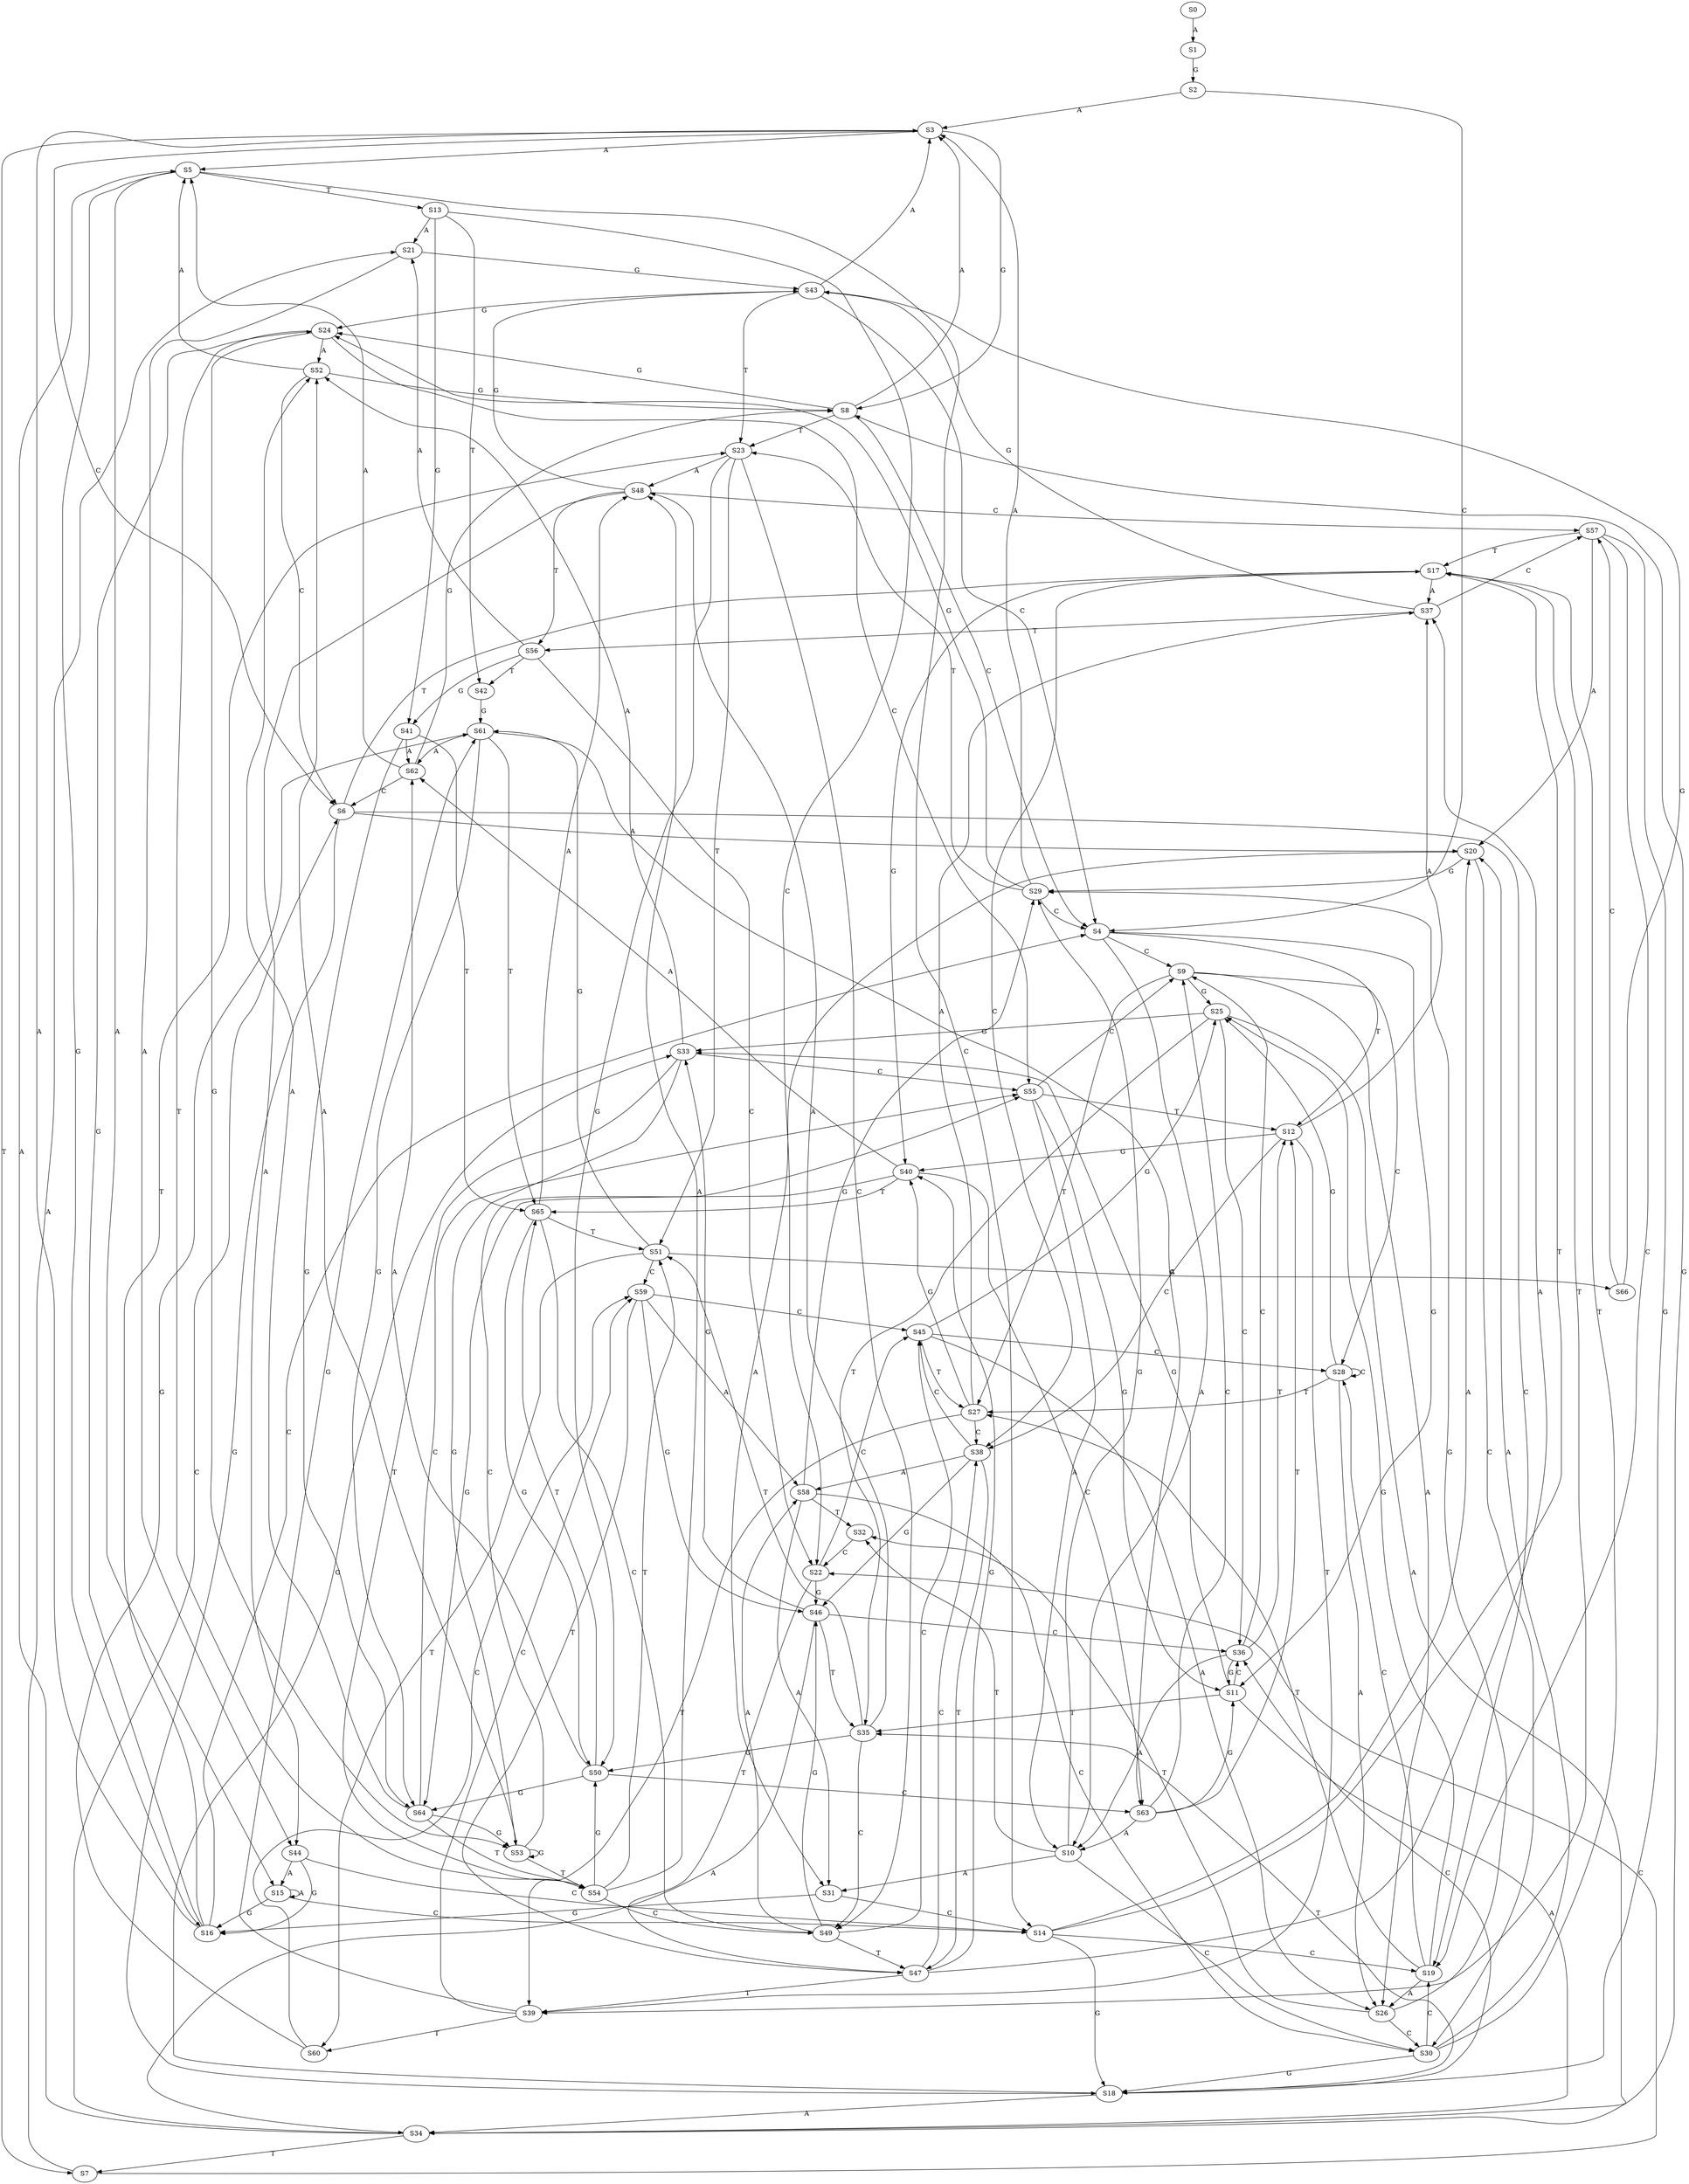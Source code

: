 strict digraph  {
	S0 -> S1 [ label = A ];
	S1 -> S2 [ label = G ];
	S2 -> S3 [ label = A ];
	S2 -> S4 [ label = C ];
	S3 -> S5 [ label = A ];
	S3 -> S6 [ label = C ];
	S3 -> S7 [ label = T ];
	S3 -> S8 [ label = G ];
	S4 -> S9 [ label = C ];
	S4 -> S10 [ label = A ];
	S4 -> S11 [ label = G ];
	S4 -> S12 [ label = T ];
	S5 -> S13 [ label = T ];
	S5 -> S14 [ label = C ];
	S5 -> S15 [ label = A ];
	S5 -> S16 [ label = G ];
	S6 -> S17 [ label = T ];
	S6 -> S18 [ label = G ];
	S6 -> S19 [ label = C ];
	S6 -> S20 [ label = A ];
	S7 -> S21 [ label = A ];
	S7 -> S22 [ label = C ];
	S8 -> S23 [ label = T ];
	S8 -> S24 [ label = G ];
	S8 -> S3 [ label = A ];
	S8 -> S4 [ label = C ];
	S9 -> S25 [ label = G ];
	S9 -> S26 [ label = A ];
	S9 -> S27 [ label = T ];
	S9 -> S28 [ label = C ];
	S10 -> S29 [ label = G ];
	S10 -> S30 [ label = C ];
	S10 -> S31 [ label = A ];
	S10 -> S32 [ label = T ];
	S11 -> S33 [ label = G ];
	S11 -> S34 [ label = A ];
	S11 -> S35 [ label = T ];
	S11 -> S36 [ label = C ];
	S12 -> S37 [ label = A ];
	S12 -> S38 [ label = C ];
	S12 -> S39 [ label = T ];
	S12 -> S40 [ label = G ];
	S13 -> S21 [ label = A ];
	S13 -> S22 [ label = C ];
	S13 -> S41 [ label = G ];
	S13 -> S42 [ label = T ];
	S14 -> S20 [ label = A ];
	S14 -> S19 [ label = C ];
	S14 -> S18 [ label = G ];
	S14 -> S17 [ label = T ];
	S15 -> S16 [ label = G ];
	S15 -> S14 [ label = C ];
	S15 -> S15 [ label = A ];
	S16 -> S23 [ label = T ];
	S16 -> S3 [ label = A ];
	S16 -> S4 [ label = C ];
	S16 -> S24 [ label = G ];
	S17 -> S37 [ label = A ];
	S17 -> S38 [ label = C ];
	S17 -> S39 [ label = T ];
	S17 -> S40 [ label = G ];
	S18 -> S33 [ label = G ];
	S18 -> S34 [ label = A ];
	S18 -> S35 [ label = T ];
	S18 -> S36 [ label = C ];
	S19 -> S28 [ label = C ];
	S19 -> S26 [ label = A ];
	S19 -> S27 [ label = T ];
	S19 -> S25 [ label = G ];
	S20 -> S29 [ label = G ];
	S20 -> S30 [ label = C ];
	S20 -> S31 [ label = A ];
	S21 -> S43 [ label = G ];
	S21 -> S44 [ label = A ];
	S22 -> S45 [ label = C ];
	S22 -> S46 [ label = G ];
	S22 -> S47 [ label = T ];
	S23 -> S48 [ label = A ];
	S23 -> S49 [ label = C ];
	S23 -> S50 [ label = G ];
	S23 -> S51 [ label = T ];
	S24 -> S52 [ label = A ];
	S24 -> S53 [ label = G ];
	S24 -> S54 [ label = T ];
	S24 -> S55 [ label = C ];
	S25 -> S34 [ label = A ];
	S25 -> S33 [ label = G ];
	S25 -> S35 [ label = T ];
	S25 -> S36 [ label = C ];
	S26 -> S29 [ label = G ];
	S26 -> S32 [ label = T ];
	S26 -> S30 [ label = C ];
	S27 -> S40 [ label = G ];
	S27 -> S38 [ label = C ];
	S27 -> S39 [ label = T ];
	S27 -> S37 [ label = A ];
	S28 -> S25 [ label = G ];
	S28 -> S28 [ label = C ];
	S28 -> S26 [ label = A ];
	S28 -> S27 [ label = T ];
	S29 -> S24 [ label = G ];
	S29 -> S23 [ label = T ];
	S29 -> S3 [ label = A ];
	S29 -> S4 [ label = C ];
	S30 -> S17 [ label = T ];
	S30 -> S18 [ label = G ];
	S30 -> S20 [ label = A ];
	S30 -> S19 [ label = C ];
	S31 -> S16 [ label = G ];
	S31 -> S14 [ label = C ];
	S32 -> S22 [ label = C ];
	S33 -> S52 [ label = A ];
	S33 -> S53 [ label = G ];
	S33 -> S55 [ label = C ];
	S33 -> S54 [ label = T ];
	S34 -> S5 [ label = A ];
	S34 -> S6 [ label = C ];
	S34 -> S8 [ label = G ];
	S34 -> S7 [ label = T ];
	S35 -> S49 [ label = C ];
	S35 -> S48 [ label = A ];
	S35 -> S50 [ label = G ];
	S35 -> S51 [ label = T ];
	S36 -> S11 [ label = G ];
	S36 -> S12 [ label = T ];
	S36 -> S9 [ label = C ];
	S36 -> S10 [ label = A ];
	S37 -> S43 [ label = G ];
	S37 -> S56 [ label = T ];
	S37 -> S57 [ label = C ];
	S38 -> S47 [ label = T ];
	S38 -> S46 [ label = G ];
	S38 -> S45 [ label = C ];
	S38 -> S58 [ label = A ];
	S39 -> S59 [ label = C ];
	S39 -> S60 [ label = T ];
	S39 -> S61 [ label = G ];
	S40 -> S62 [ label = A ];
	S40 -> S63 [ label = C ];
	S40 -> S64 [ label = G ];
	S40 -> S65 [ label = T ];
	S41 -> S64 [ label = G ];
	S41 -> S62 [ label = A ];
	S41 -> S65 [ label = T ];
	S42 -> S61 [ label = G ];
	S43 -> S23 [ label = T ];
	S43 -> S3 [ label = A ];
	S43 -> S4 [ label = C ];
	S43 -> S24 [ label = G ];
	S44 -> S16 [ label = G ];
	S44 -> S15 [ label = A ];
	S44 -> S14 [ label = C ];
	S45 -> S28 [ label = C ];
	S45 -> S26 [ label = A ];
	S45 -> S27 [ label = T ];
	S45 -> S25 [ label = G ];
	S46 -> S33 [ label = G ];
	S46 -> S35 [ label = T ];
	S46 -> S36 [ label = C ];
	S46 -> S34 [ label = A ];
	S47 -> S40 [ label = G ];
	S47 -> S38 [ label = C ];
	S47 -> S37 [ label = A ];
	S47 -> S39 [ label = T ];
	S48 -> S56 [ label = T ];
	S48 -> S43 [ label = G ];
	S48 -> S44 [ label = A ];
	S48 -> S57 [ label = C ];
	S49 -> S47 [ label = T ];
	S49 -> S46 [ label = G ];
	S49 -> S58 [ label = A ];
	S49 -> S45 [ label = C ];
	S50 -> S65 [ label = T ];
	S50 -> S64 [ label = G ];
	S50 -> S62 [ label = A ];
	S50 -> S63 [ label = C ];
	S51 -> S59 [ label = C ];
	S51 -> S61 [ label = G ];
	S51 -> S66 [ label = A ];
	S51 -> S60 [ label = T ];
	S52 -> S5 [ label = A ];
	S52 -> S8 [ label = G ];
	S52 -> S6 [ label = C ];
	S53 -> S54 [ label = T ];
	S53 -> S55 [ label = C ];
	S53 -> S53 [ label = G ];
	S53 -> S52 [ label = A ];
	S54 -> S48 [ label = A ];
	S54 -> S49 [ label = C ];
	S54 -> S50 [ label = G ];
	S54 -> S51 [ label = T ];
	S55 -> S12 [ label = T ];
	S55 -> S9 [ label = C ];
	S55 -> S10 [ label = A ];
	S55 -> S11 [ label = G ];
	S56 -> S22 [ label = C ];
	S56 -> S21 [ label = A ];
	S56 -> S42 [ label = T ];
	S56 -> S41 [ label = G ];
	S57 -> S18 [ label = G ];
	S57 -> S17 [ label = T ];
	S57 -> S19 [ label = C ];
	S57 -> S20 [ label = A ];
	S58 -> S32 [ label = T ];
	S58 -> S30 [ label = C ];
	S58 -> S31 [ label = A ];
	S58 -> S29 [ label = G ];
	S59 -> S58 [ label = A ];
	S59 -> S45 [ label = C ];
	S59 -> S46 [ label = G ];
	S59 -> S47 [ label = T ];
	S60 -> S61 [ label = G ];
	S60 -> S59 [ label = C ];
	S61 -> S64 [ label = G ];
	S61 -> S63 [ label = C ];
	S61 -> S65 [ label = T ];
	S61 -> S62 [ label = A ];
	S62 -> S8 [ label = G ];
	S62 -> S6 [ label = C ];
	S62 -> S5 [ label = A ];
	S63 -> S9 [ label = C ];
	S63 -> S11 [ label = G ];
	S63 -> S12 [ label = T ];
	S63 -> S10 [ label = A ];
	S64 -> S53 [ label = G ];
	S64 -> S55 [ label = C ];
	S64 -> S52 [ label = A ];
	S64 -> S54 [ label = T ];
	S65 -> S49 [ label = C ];
	S65 -> S51 [ label = T ];
	S65 -> S50 [ label = G ];
	S65 -> S48 [ label = A ];
	S66 -> S57 [ label = C ];
	S66 -> S43 [ label = G ];
}
